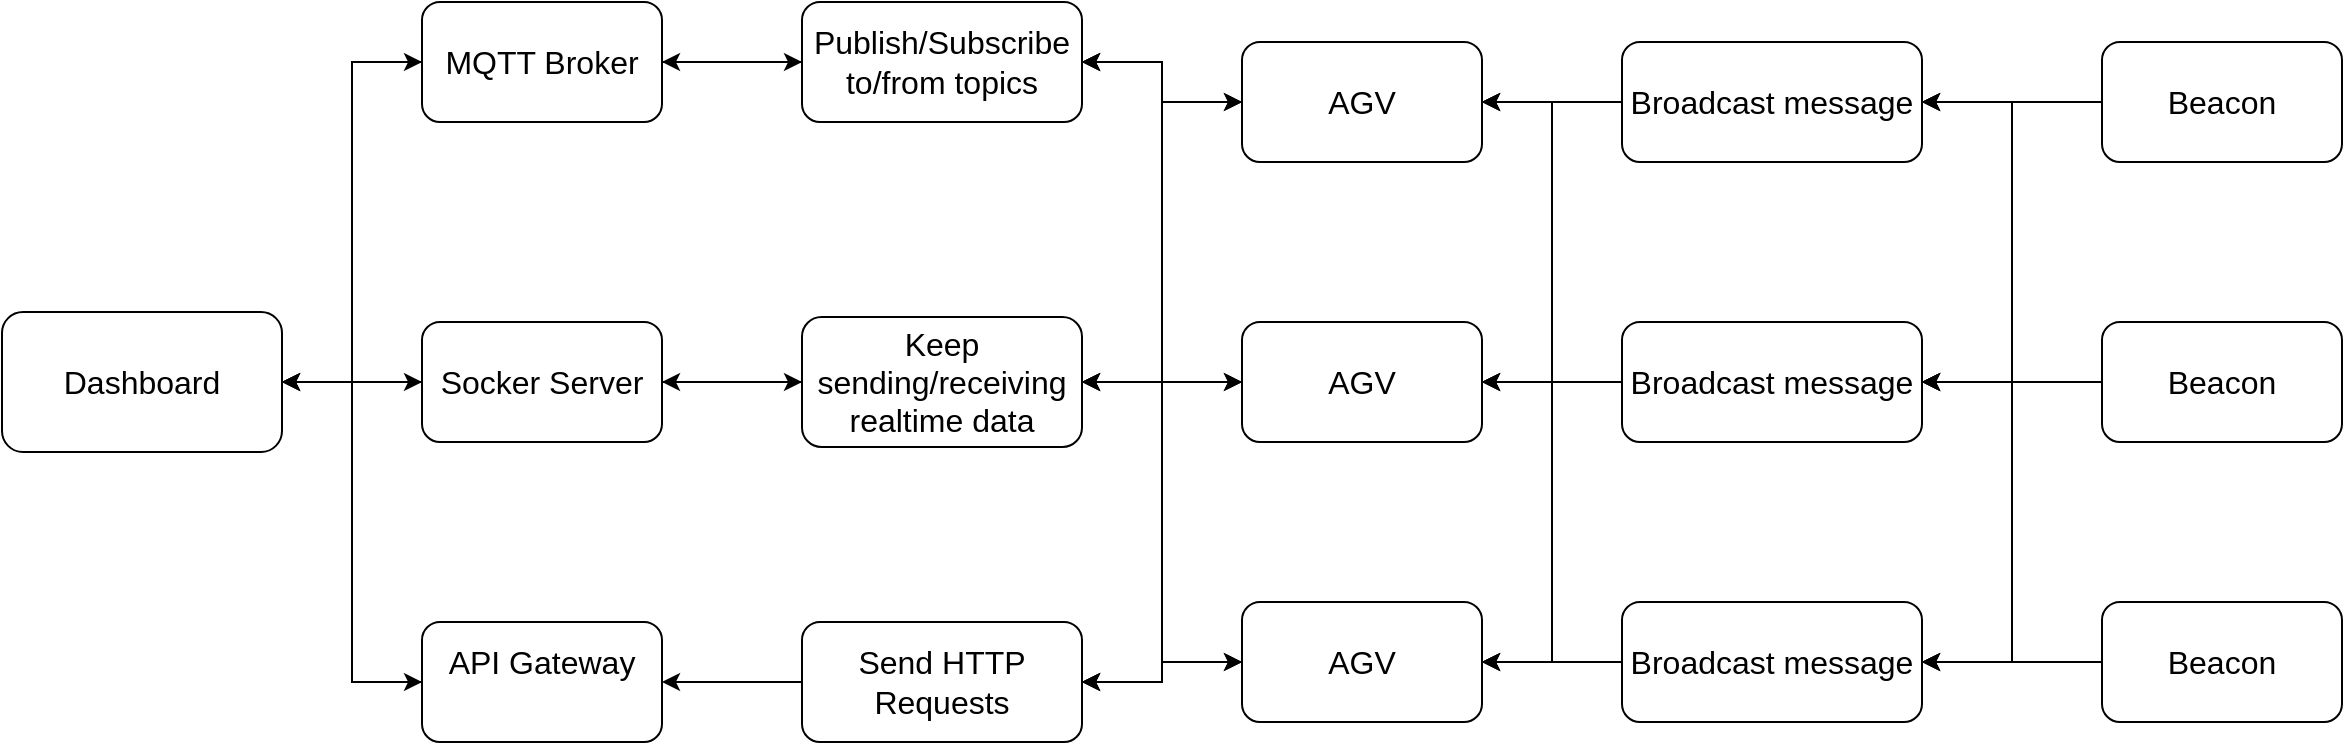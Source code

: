 <mxfile version="20.3.0" type="device"><diagram id="c8-FG3mXgan6cggv1ZpJ" name="Page-1"><mxGraphModel dx="1304" dy="651" grid="1" gridSize="10" guides="1" tooltips="1" connect="1" arrows="1" fold="1" page="1" pageScale="1" pageWidth="4681" pageHeight="3300" math="0" shadow="0"><root><mxCell id="0"/><mxCell id="1" parent="0"/><mxCell id="0jsSzSV70jrD2yMgwZZX-1" style="edgeStyle=orthogonalEdgeStyle;rounded=0;orthogonalLoop=1;jettySize=auto;html=1;entryX=0;entryY=0.5;entryDx=0;entryDy=0;fontSize=16;" edge="1" parent="1" source="zmxo60I7Lyrayv2NKqqW-1" target="zmxo60I7Lyrayv2NKqqW-17"><mxGeometry relative="1" as="geometry"/></mxCell><mxCell id="0jsSzSV70jrD2yMgwZZX-6" style="edgeStyle=orthogonalEdgeStyle;rounded=0;orthogonalLoop=1;jettySize=auto;html=1;entryX=0;entryY=0.5;entryDx=0;entryDy=0;fontSize=16;" edge="1" parent="1" source="zmxo60I7Lyrayv2NKqqW-1" target="zmxo60I7Lyrayv2NKqqW-5"><mxGeometry relative="1" as="geometry"/></mxCell><mxCell id="0jsSzSV70jrD2yMgwZZX-11" style="edgeStyle=orthogonalEdgeStyle;rounded=0;orthogonalLoop=1;jettySize=auto;html=1;entryX=0;entryY=0.5;entryDx=0;entryDy=0;fontSize=16;" edge="1" parent="1" source="zmxo60I7Lyrayv2NKqqW-1" target="zmxo60I7Lyrayv2NKqqW-12"><mxGeometry relative="1" as="geometry"/></mxCell><mxCell id="zmxo60I7Lyrayv2NKqqW-1" value="&lt;font style=&quot;font-size: 16px;&quot;&gt;Dashboard&lt;/font&gt;" style="rounded=1;whiteSpace=wrap;html=1;" parent="1" vertex="1"><mxGeometry x="40" y="225" width="140" height="70" as="geometry"/></mxCell><mxCell id="zmxo60I7Lyrayv2NKqqW-8" style="edgeStyle=orthogonalEdgeStyle;rounded=0;orthogonalLoop=1;jettySize=auto;html=1;entryX=1;entryY=0.5;entryDx=0;entryDy=0;fontFamily=Helvetica;fontSize=18;" parent="1" source="zmxo60I7Lyrayv2NKqqW-2" target="zmxo60I7Lyrayv2NKqqW-7" edge="1"><mxGeometry relative="1" as="geometry"/></mxCell><mxCell id="zmxo60I7Lyrayv2NKqqW-15" style="edgeStyle=orthogonalEdgeStyle;rounded=0;orthogonalLoop=1;jettySize=auto;html=1;entryX=1;entryY=0.5;entryDx=0;entryDy=0;fontFamily=Helvetica;fontSize=18;" parent="1" source="zmxo60I7Lyrayv2NKqqW-2" target="zmxo60I7Lyrayv2NKqqW-6" edge="1"><mxGeometry relative="1" as="geometry"/></mxCell><mxCell id="zmxo60I7Lyrayv2NKqqW-24" style="edgeStyle=orthogonalEdgeStyle;rounded=0;orthogonalLoop=1;jettySize=auto;html=1;entryX=1;entryY=0.5;entryDx=0;entryDy=0;fontFamily=Helvetica;fontSize=18;" parent="1" source="zmxo60I7Lyrayv2NKqqW-2" target="zmxo60I7Lyrayv2NKqqW-20" edge="1"><mxGeometry relative="1" as="geometry"/></mxCell><mxCell id="zmxo60I7Lyrayv2NKqqW-2" value="&lt;font size=&quot;3&quot;&gt;AGV&lt;/font&gt;" style="rounded=1;whiteSpace=wrap;html=1;" parent="1" vertex="1"><mxGeometry x="660" y="230" width="120" height="60" as="geometry"/></mxCell><mxCell id="zmxo60I7Lyrayv2NKqqW-10" style="edgeStyle=orthogonalEdgeStyle;rounded=0;orthogonalLoop=1;jettySize=auto;html=1;entryX=1;entryY=0.5;entryDx=0;entryDy=0;fontFamily=Helvetica;fontSize=18;" parent="1" source="zmxo60I7Lyrayv2NKqqW-3" target="zmxo60I7Lyrayv2NKqqW-7" edge="1"><mxGeometry relative="1" as="geometry"/></mxCell><mxCell id="zmxo60I7Lyrayv2NKqqW-14" style="edgeStyle=orthogonalEdgeStyle;rounded=0;orthogonalLoop=1;jettySize=auto;html=1;entryX=1;entryY=0.5;entryDx=0;entryDy=0;fontFamily=Helvetica;fontSize=18;" parent="1" source="zmxo60I7Lyrayv2NKqqW-3" target="zmxo60I7Lyrayv2NKqqW-6" edge="1"><mxGeometry relative="1" as="geometry"/></mxCell><mxCell id="zmxo60I7Lyrayv2NKqqW-23" style="edgeStyle=orthogonalEdgeStyle;rounded=0;orthogonalLoop=1;jettySize=auto;html=1;entryX=1;entryY=0.5;entryDx=0;entryDy=0;fontFamily=Helvetica;fontSize=18;" parent="1" source="zmxo60I7Lyrayv2NKqqW-3" target="zmxo60I7Lyrayv2NKqqW-20" edge="1"><mxGeometry relative="1" as="geometry"/></mxCell><mxCell id="zmxo60I7Lyrayv2NKqqW-3" value="&lt;font size=&quot;3&quot;&gt;AGV&lt;/font&gt;" style="rounded=1;whiteSpace=wrap;html=1;" parent="1" vertex="1"><mxGeometry x="660" y="370" width="120" height="60" as="geometry"/></mxCell><mxCell id="zmxo60I7Lyrayv2NKqqW-11" style="edgeStyle=orthogonalEdgeStyle;rounded=0;orthogonalLoop=1;jettySize=auto;html=1;fontFamily=Helvetica;fontSize=18;entryX=1;entryY=0.5;entryDx=0;entryDy=0;" parent="1" source="zmxo60I7Lyrayv2NKqqW-4" target="zmxo60I7Lyrayv2NKqqW-7" edge="1"><mxGeometry relative="1" as="geometry"><mxPoint x="540" y="350" as="targetPoint"/></mxGeometry></mxCell><mxCell id="zmxo60I7Lyrayv2NKqqW-16" style="edgeStyle=orthogonalEdgeStyle;rounded=0;orthogonalLoop=1;jettySize=auto;html=1;fontFamily=Helvetica;fontSize=18;entryX=1;entryY=0.5;entryDx=0;entryDy=0;" parent="1" source="zmxo60I7Lyrayv2NKqqW-4" target="zmxo60I7Lyrayv2NKqqW-6" edge="1"><mxGeometry relative="1" as="geometry"><mxPoint x="440" y="230" as="targetPoint"/></mxGeometry></mxCell><mxCell id="zmxo60I7Lyrayv2NKqqW-25" style="edgeStyle=orthogonalEdgeStyle;rounded=0;orthogonalLoop=1;jettySize=auto;html=1;entryX=1;entryY=0.5;entryDx=0;entryDy=0;fontFamily=Helvetica;fontSize=18;" parent="1" source="zmxo60I7Lyrayv2NKqqW-4" target="zmxo60I7Lyrayv2NKqqW-20" edge="1"><mxGeometry relative="1" as="geometry"/></mxCell><mxCell id="zmxo60I7Lyrayv2NKqqW-4" value="&lt;font size=&quot;3&quot;&gt;AGV&lt;/font&gt;" style="rounded=1;whiteSpace=wrap;html=1;" parent="1" vertex="1"><mxGeometry x="660" y="90" width="120" height="60" as="geometry"/></mxCell><mxCell id="zmxo60I7Lyrayv2NKqqW-28" style="edgeStyle=orthogonalEdgeStyle;rounded=0;orthogonalLoop=1;jettySize=auto;html=1;entryX=1;entryY=0.5;entryDx=0;entryDy=0;fontFamily=Helvetica;fontSize=18;" parent="1" source="zmxo60I7Lyrayv2NKqqW-5" target="zmxo60I7Lyrayv2NKqqW-1" edge="1"><mxGeometry relative="1" as="geometry"/></mxCell><mxCell id="0jsSzSV70jrD2yMgwZZX-7" style="edgeStyle=orthogonalEdgeStyle;rounded=0;orthogonalLoop=1;jettySize=auto;html=1;entryX=0;entryY=0.5;entryDx=0;entryDy=0;fontSize=16;" edge="1" parent="1" source="zmxo60I7Lyrayv2NKqqW-5" target="zmxo60I7Lyrayv2NKqqW-20"><mxGeometry relative="1" as="geometry"/></mxCell><mxCell id="zmxo60I7Lyrayv2NKqqW-5" value="&lt;font size=&quot;3&quot;&gt;MQTT Broker&lt;/font&gt;" style="rounded=1;whiteSpace=wrap;html=1;" parent="1" vertex="1"><mxGeometry x="250" y="70" width="120" height="60" as="geometry"/></mxCell><mxCell id="zmxo60I7Lyrayv2NKqqW-19" style="edgeStyle=orthogonalEdgeStyle;rounded=0;orthogonalLoop=1;jettySize=auto;html=1;entryX=1;entryY=0.5;entryDx=0;entryDy=0;fontFamily=Helvetica;fontSize=18;" parent="1" source="zmxo60I7Lyrayv2NKqqW-6" target="zmxo60I7Lyrayv2NKqqW-17" edge="1"><mxGeometry relative="1" as="geometry"/></mxCell><mxCell id="0jsSzSV70jrD2yMgwZZX-3" style="edgeStyle=orthogonalEdgeStyle;rounded=0;orthogonalLoop=1;jettySize=auto;html=1;entryX=0;entryY=0.5;entryDx=0;entryDy=0;fontSize=16;" edge="1" parent="1" source="zmxo60I7Lyrayv2NKqqW-6" target="zmxo60I7Lyrayv2NKqqW-2"><mxGeometry relative="1" as="geometry"/></mxCell><mxCell id="0jsSzSV70jrD2yMgwZZX-4" style="edgeStyle=orthogonalEdgeStyle;rounded=0;orthogonalLoop=1;jettySize=auto;html=1;entryX=0;entryY=0.5;entryDx=0;entryDy=0;fontSize=16;" edge="1" parent="1" source="zmxo60I7Lyrayv2NKqqW-6" target="zmxo60I7Lyrayv2NKqqW-4"><mxGeometry relative="1" as="geometry"/></mxCell><mxCell id="0jsSzSV70jrD2yMgwZZX-5" style="edgeStyle=orthogonalEdgeStyle;rounded=0;orthogonalLoop=1;jettySize=auto;html=1;entryX=0;entryY=0.5;entryDx=0;entryDy=0;fontSize=16;" edge="1" parent="1" source="zmxo60I7Lyrayv2NKqqW-6" target="zmxo60I7Lyrayv2NKqqW-3"><mxGeometry relative="1" as="geometry"/></mxCell><mxCell id="zmxo60I7Lyrayv2NKqqW-6" value="&lt;font size=&quot;3&quot;&gt;Keep sending/receiving realtime data&lt;/font&gt;" style="rounded=1;whiteSpace=wrap;html=1;" parent="1" vertex="1"><mxGeometry x="440" y="227.5" width="140" height="65" as="geometry"/></mxCell><mxCell id="zmxo60I7Lyrayv2NKqqW-13" style="edgeStyle=orthogonalEdgeStyle;rounded=0;orthogonalLoop=1;jettySize=auto;html=1;entryX=1;entryY=0.5;entryDx=0;entryDy=0;fontFamily=Helvetica;fontSize=18;" parent="1" source="zmxo60I7Lyrayv2NKqqW-7" target="zmxo60I7Lyrayv2NKqqW-12" edge="1"><mxGeometry relative="1" as="geometry"/></mxCell><mxCell id="zmxo60I7Lyrayv2NKqqW-7" value="&lt;font size=&quot;3&quot;&gt;Send HTTP Requests&lt;/font&gt;" style="rounded=1;whiteSpace=wrap;html=1;" parent="1" vertex="1"><mxGeometry x="440" y="380" width="140" height="60" as="geometry"/></mxCell><mxCell id="zmxo60I7Lyrayv2NKqqW-29" style="edgeStyle=orthogonalEdgeStyle;rounded=0;orthogonalLoop=1;jettySize=auto;html=1;entryX=1;entryY=0.5;entryDx=0;entryDy=0;fontFamily=Helvetica;fontSize=18;" parent="1" source="zmxo60I7Lyrayv2NKqqW-12" target="zmxo60I7Lyrayv2NKqqW-1" edge="1"><mxGeometry relative="1" as="geometry"/></mxCell><mxCell id="zmxo60I7Lyrayv2NKqqW-12" value="&lt;font size=&quot;3&quot;&gt;API Gateway&lt;br&gt;&lt;br&gt;&lt;/font&gt;" style="rounded=1;whiteSpace=wrap;html=1;" parent="1" vertex="1"><mxGeometry x="250" y="380" width="120" height="60" as="geometry"/></mxCell><mxCell id="zmxo60I7Lyrayv2NKqqW-27" style="edgeStyle=orthogonalEdgeStyle;rounded=0;orthogonalLoop=1;jettySize=auto;html=1;entryX=1;entryY=0.5;entryDx=0;entryDy=0;fontFamily=Helvetica;fontSize=18;" parent="1" source="zmxo60I7Lyrayv2NKqqW-17" target="zmxo60I7Lyrayv2NKqqW-1" edge="1"><mxGeometry relative="1" as="geometry"/></mxCell><mxCell id="0jsSzSV70jrD2yMgwZZX-2" style="edgeStyle=orthogonalEdgeStyle;rounded=0;orthogonalLoop=1;jettySize=auto;html=1;entryX=0;entryY=0.5;entryDx=0;entryDy=0;fontSize=16;" edge="1" parent="1" source="zmxo60I7Lyrayv2NKqqW-17" target="zmxo60I7Lyrayv2NKqqW-6"><mxGeometry relative="1" as="geometry"/></mxCell><mxCell id="zmxo60I7Lyrayv2NKqqW-17" value="&lt;font size=&quot;3&quot;&gt;Socker Server&lt;br&gt;&lt;/font&gt;" style="rounded=1;whiteSpace=wrap;html=1;" parent="1" vertex="1"><mxGeometry x="250" y="230" width="120" height="60" as="geometry"/></mxCell><mxCell id="zmxo60I7Lyrayv2NKqqW-22" style="edgeStyle=orthogonalEdgeStyle;rounded=0;orthogonalLoop=1;jettySize=auto;html=1;entryX=1;entryY=0.5;entryDx=0;entryDy=0;fontFamily=Helvetica;fontSize=18;" parent="1" source="zmxo60I7Lyrayv2NKqqW-20" target="zmxo60I7Lyrayv2NKqqW-5" edge="1"><mxGeometry relative="1" as="geometry"/></mxCell><mxCell id="0jsSzSV70jrD2yMgwZZX-8" style="edgeStyle=orthogonalEdgeStyle;rounded=0;orthogonalLoop=1;jettySize=auto;html=1;entryX=0;entryY=0.5;entryDx=0;entryDy=0;fontSize=16;" edge="1" parent="1" source="zmxo60I7Lyrayv2NKqqW-20" target="zmxo60I7Lyrayv2NKqqW-4"><mxGeometry relative="1" as="geometry"/></mxCell><mxCell id="0jsSzSV70jrD2yMgwZZX-9" style="edgeStyle=orthogonalEdgeStyle;rounded=0;orthogonalLoop=1;jettySize=auto;html=1;entryX=0;entryY=0.5;entryDx=0;entryDy=0;fontSize=16;" edge="1" parent="1" source="zmxo60I7Lyrayv2NKqqW-20" target="zmxo60I7Lyrayv2NKqqW-2"><mxGeometry relative="1" as="geometry"/></mxCell><mxCell id="0jsSzSV70jrD2yMgwZZX-10" style="edgeStyle=orthogonalEdgeStyle;rounded=0;orthogonalLoop=1;jettySize=auto;html=1;entryX=0;entryY=0.5;entryDx=0;entryDy=0;fontSize=16;" edge="1" parent="1" source="zmxo60I7Lyrayv2NKqqW-20" target="zmxo60I7Lyrayv2NKqqW-3"><mxGeometry relative="1" as="geometry"/></mxCell><mxCell id="zmxo60I7Lyrayv2NKqqW-20" value="&lt;font size=&quot;3&quot;&gt;Publish/Subscribe to/from topics&lt;/font&gt;" style="rounded=1;whiteSpace=wrap;html=1;" parent="1" vertex="1"><mxGeometry x="440" y="70" width="140" height="60" as="geometry"/></mxCell><mxCell id="zmxo60I7Lyrayv2NKqqW-34" style="edgeStyle=orthogonalEdgeStyle;rounded=0;orthogonalLoop=1;jettySize=auto;html=1;entryX=1;entryY=0.5;entryDx=0;entryDy=0;fontFamily=Helvetica;fontSize=18;" parent="1" source="zmxo60I7Lyrayv2NKqqW-30" target="zmxo60I7Lyrayv2NKqqW-2" edge="1"><mxGeometry relative="1" as="geometry"/></mxCell><mxCell id="zmxo60I7Lyrayv2NKqqW-38" style="edgeStyle=orthogonalEdgeStyle;rounded=0;orthogonalLoop=1;jettySize=auto;html=1;entryX=1;entryY=0.5;entryDx=0;entryDy=0;fontFamily=Helvetica;fontSize=18;" parent="1" source="zmxo60I7Lyrayv2NKqqW-30" target="zmxo60I7Lyrayv2NKqqW-3" edge="1"><mxGeometry relative="1" as="geometry"/></mxCell><mxCell id="zmxo60I7Lyrayv2NKqqW-39" style="edgeStyle=orthogonalEdgeStyle;rounded=0;orthogonalLoop=1;jettySize=auto;html=1;entryX=1;entryY=0.5;entryDx=0;entryDy=0;fontFamily=Helvetica;fontSize=18;" parent="1" source="zmxo60I7Lyrayv2NKqqW-30" target="zmxo60I7Lyrayv2NKqqW-4" edge="1"><mxGeometry relative="1" as="geometry"/></mxCell><mxCell id="zmxo60I7Lyrayv2NKqqW-30" value="&lt;font size=&quot;3&quot;&gt;Broadcast message&lt;/font&gt;" style="rounded=1;whiteSpace=wrap;html=1;" parent="1" vertex="1"><mxGeometry x="850" y="230" width="150" height="60" as="geometry"/></mxCell><mxCell id="zmxo60I7Lyrayv2NKqqW-33" style="edgeStyle=orthogonalEdgeStyle;rounded=0;orthogonalLoop=1;jettySize=auto;html=1;entryX=1;entryY=0.5;entryDx=0;entryDy=0;fontFamily=Helvetica;fontSize=18;" parent="1" source="zmxo60I7Lyrayv2NKqqW-31" target="zmxo60I7Lyrayv2NKqqW-4" edge="1"><mxGeometry relative="1" as="geometry"/></mxCell><mxCell id="zmxo60I7Lyrayv2NKqqW-40" style="edgeStyle=orthogonalEdgeStyle;rounded=0;orthogonalLoop=1;jettySize=auto;html=1;entryX=1;entryY=0.5;entryDx=0;entryDy=0;fontFamily=Helvetica;fontSize=18;" parent="1" source="zmxo60I7Lyrayv2NKqqW-31" target="zmxo60I7Lyrayv2NKqqW-2" edge="1"><mxGeometry relative="1" as="geometry"/></mxCell><mxCell id="zmxo60I7Lyrayv2NKqqW-41" style="edgeStyle=orthogonalEdgeStyle;rounded=0;orthogonalLoop=1;jettySize=auto;html=1;entryX=1;entryY=0.5;entryDx=0;entryDy=0;fontFamily=Helvetica;fontSize=18;" parent="1" source="zmxo60I7Lyrayv2NKqqW-31" target="zmxo60I7Lyrayv2NKqqW-3" edge="1"><mxGeometry relative="1" as="geometry"/></mxCell><mxCell id="zmxo60I7Lyrayv2NKqqW-31" value="&lt;span style=&quot;font-size: medium;&quot;&gt;Broadcast message&lt;/span&gt;" style="rounded=1;whiteSpace=wrap;html=1;" parent="1" vertex="1"><mxGeometry x="850" y="90" width="150" height="60" as="geometry"/></mxCell><mxCell id="zmxo60I7Lyrayv2NKqqW-35" style="edgeStyle=orthogonalEdgeStyle;rounded=0;orthogonalLoop=1;jettySize=auto;html=1;entryX=1;entryY=0.5;entryDx=0;entryDy=0;fontFamily=Helvetica;fontSize=18;" parent="1" source="zmxo60I7Lyrayv2NKqqW-32" target="zmxo60I7Lyrayv2NKqqW-3" edge="1"><mxGeometry relative="1" as="geometry"/></mxCell><mxCell id="zmxo60I7Lyrayv2NKqqW-36" style="edgeStyle=orthogonalEdgeStyle;rounded=0;orthogonalLoop=1;jettySize=auto;html=1;entryX=1;entryY=0.5;entryDx=0;entryDy=0;fontFamily=Helvetica;fontSize=18;" parent="1" source="zmxo60I7Lyrayv2NKqqW-32" target="zmxo60I7Lyrayv2NKqqW-2" edge="1"><mxGeometry relative="1" as="geometry"/></mxCell><mxCell id="zmxo60I7Lyrayv2NKqqW-37" style="edgeStyle=orthogonalEdgeStyle;rounded=0;orthogonalLoop=1;jettySize=auto;html=1;entryX=1;entryY=0.5;entryDx=0;entryDy=0;fontFamily=Helvetica;fontSize=18;" parent="1" source="zmxo60I7Lyrayv2NKqqW-32" target="zmxo60I7Lyrayv2NKqqW-4" edge="1"><mxGeometry relative="1" as="geometry"/></mxCell><mxCell id="zmxo60I7Lyrayv2NKqqW-32" value="&lt;span style=&quot;font-size: medium;&quot;&gt;Broadcast message&lt;/span&gt;" style="rounded=1;whiteSpace=wrap;html=1;" parent="1" vertex="1"><mxGeometry x="850" y="370" width="150" height="60" as="geometry"/></mxCell><mxCell id="zmxo60I7Lyrayv2NKqqW-46" style="edgeStyle=orthogonalEdgeStyle;rounded=0;orthogonalLoop=1;jettySize=auto;html=1;entryX=1;entryY=0.5;entryDx=0;entryDy=0;fontFamily=Helvetica;fontSize=18;" parent="1" source="zmxo60I7Lyrayv2NKqqW-43" target="zmxo60I7Lyrayv2NKqqW-31" edge="1"><mxGeometry relative="1" as="geometry"/></mxCell><mxCell id="zmxo60I7Lyrayv2NKqqW-47" style="edgeStyle=orthogonalEdgeStyle;rounded=0;orthogonalLoop=1;jettySize=auto;html=1;entryX=1;entryY=0.5;entryDx=0;entryDy=0;fontFamily=Helvetica;fontSize=18;" parent="1" source="zmxo60I7Lyrayv2NKqqW-43" target="zmxo60I7Lyrayv2NKqqW-30" edge="1"><mxGeometry relative="1" as="geometry"/></mxCell><mxCell id="zmxo60I7Lyrayv2NKqqW-48" style="edgeStyle=orthogonalEdgeStyle;rounded=0;orthogonalLoop=1;jettySize=auto;html=1;entryX=1;entryY=0.5;entryDx=0;entryDy=0;fontFamily=Helvetica;fontSize=18;" parent="1" source="zmxo60I7Lyrayv2NKqqW-43" target="zmxo60I7Lyrayv2NKqqW-32" edge="1"><mxGeometry relative="1" as="geometry"/></mxCell><mxCell id="zmxo60I7Lyrayv2NKqqW-43" value="&lt;font size=&quot;3&quot;&gt;Beacon&lt;/font&gt;" style="rounded=1;whiteSpace=wrap;html=1;" parent="1" vertex="1"><mxGeometry x="1090" y="90" width="120" height="60" as="geometry"/></mxCell><mxCell id="zmxo60I7Lyrayv2NKqqW-49" style="edgeStyle=orthogonalEdgeStyle;rounded=0;orthogonalLoop=1;jettySize=auto;html=1;entryX=1;entryY=0.5;entryDx=0;entryDy=0;fontFamily=Helvetica;fontSize=18;" parent="1" source="zmxo60I7Lyrayv2NKqqW-44" target="zmxo60I7Lyrayv2NKqqW-30" edge="1"><mxGeometry relative="1" as="geometry"/></mxCell><mxCell id="zmxo60I7Lyrayv2NKqqW-50" style="edgeStyle=orthogonalEdgeStyle;rounded=0;orthogonalLoop=1;jettySize=auto;html=1;entryX=1;entryY=0.5;entryDx=0;entryDy=0;fontFamily=Helvetica;fontSize=18;" parent="1" source="zmxo60I7Lyrayv2NKqqW-44" target="zmxo60I7Lyrayv2NKqqW-31" edge="1"><mxGeometry relative="1" as="geometry"/></mxCell><mxCell id="zmxo60I7Lyrayv2NKqqW-51" style="edgeStyle=orthogonalEdgeStyle;rounded=0;orthogonalLoop=1;jettySize=auto;html=1;entryX=1;entryY=0.5;entryDx=0;entryDy=0;fontFamily=Helvetica;fontSize=18;" parent="1" source="zmxo60I7Lyrayv2NKqqW-44" target="zmxo60I7Lyrayv2NKqqW-32" edge="1"><mxGeometry relative="1" as="geometry"/></mxCell><mxCell id="zmxo60I7Lyrayv2NKqqW-44" value="&lt;font size=&quot;3&quot;&gt;Beacon&lt;/font&gt;" style="rounded=1;whiteSpace=wrap;html=1;" parent="1" vertex="1"><mxGeometry x="1090" y="230" width="120" height="60" as="geometry"/></mxCell><mxCell id="zmxo60I7Lyrayv2NKqqW-53" style="edgeStyle=orthogonalEdgeStyle;rounded=0;orthogonalLoop=1;jettySize=auto;html=1;entryX=1;entryY=0.5;entryDx=0;entryDy=0;fontFamily=Helvetica;fontSize=18;" parent="1" source="zmxo60I7Lyrayv2NKqqW-45" target="zmxo60I7Lyrayv2NKqqW-30" edge="1"><mxGeometry relative="1" as="geometry"/></mxCell><mxCell id="zmxo60I7Lyrayv2NKqqW-54" style="edgeStyle=orthogonalEdgeStyle;rounded=0;orthogonalLoop=1;jettySize=auto;html=1;entryX=1;entryY=0.5;entryDx=0;entryDy=0;fontFamily=Helvetica;fontSize=18;" parent="1" source="zmxo60I7Lyrayv2NKqqW-45" target="zmxo60I7Lyrayv2NKqqW-31" edge="1"><mxGeometry relative="1" as="geometry"/></mxCell><mxCell id="zmxo60I7Lyrayv2NKqqW-55" style="edgeStyle=orthogonalEdgeStyle;rounded=0;orthogonalLoop=1;jettySize=auto;html=1;entryX=1;entryY=0.5;entryDx=0;entryDy=0;fontFamily=Helvetica;fontSize=18;" parent="1" source="zmxo60I7Lyrayv2NKqqW-45" target="zmxo60I7Lyrayv2NKqqW-32" edge="1"><mxGeometry relative="1" as="geometry"/></mxCell><mxCell id="zmxo60I7Lyrayv2NKqqW-56" style="edgeStyle=orthogonalEdgeStyle;rounded=0;orthogonalLoop=1;jettySize=auto;html=1;entryX=1;entryY=0.5;entryDx=0;entryDy=0;fontFamily=Helvetica;fontSize=18;" parent="1" source="zmxo60I7Lyrayv2NKqqW-45" target="zmxo60I7Lyrayv2NKqqW-30" edge="1"><mxGeometry relative="1" as="geometry"/></mxCell><mxCell id="zmxo60I7Lyrayv2NKqqW-45" value="&lt;font size=&quot;3&quot;&gt;Beacon&lt;/font&gt;" style="rounded=1;whiteSpace=wrap;html=1;" parent="1" vertex="1"><mxGeometry x="1090" y="370" width="120" height="60" as="geometry"/></mxCell></root></mxGraphModel></diagram></mxfile>
